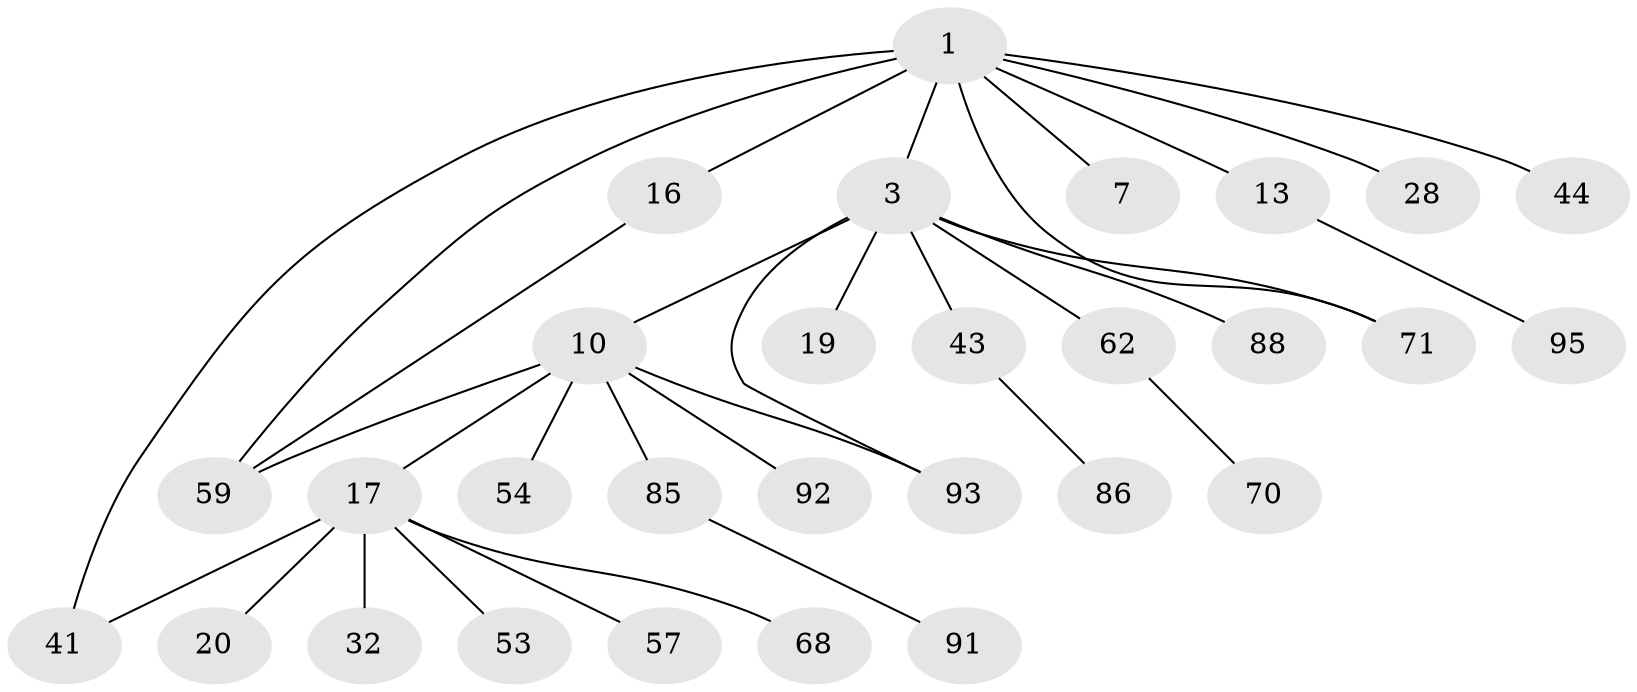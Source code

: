 // original degree distribution, {3: 0.12371134020618557, 7: 0.020618556701030927, 6: 0.020618556701030927, 4: 0.09278350515463918, 1: 0.4020618556701031, 5: 0.030927835051546393, 2: 0.30927835051546393}
// Generated by graph-tools (version 1.1) at 2025/16/03/04/25 18:16:51]
// undirected, 29 vertices, 33 edges
graph export_dot {
graph [start="1"]
  node [color=gray90,style=filled];
  1 [super="+2+23+15"];
  3 [super="+5+22+6+12+18"];
  7 [super="+45+8+51"];
  10 [super="+78+26+11"];
  13 [super="+38+49+61"];
  16 [super="+29"];
  17 [super="+35+52+48"];
  19;
  20 [super="+27"];
  28 [super="+34"];
  32 [super="+94"];
  41 [super="+67"];
  43 [super="+72"];
  44;
  53 [super="+56"];
  54;
  57;
  59 [super="+64+69"];
  62 [super="+65"];
  68;
  70;
  71;
  85;
  86;
  88;
  91;
  92;
  93;
  95;
  1 -- 3 [weight=2];
  1 -- 7;
  1 -- 71;
  1 -- 41;
  1 -- 44;
  1 -- 13;
  1 -- 16;
  1 -- 28;
  1 -- 59;
  3 -- 19;
  3 -- 10 [weight=2];
  3 -- 62 [weight=2];
  3 -- 71;
  3 -- 88;
  3 -- 43;
  3 -- 93;
  10 -- 92;
  10 -- 17;
  10 -- 85;
  10 -- 54;
  10 -- 59;
  10 -- 93;
  13 -- 95;
  16 -- 59;
  17 -- 20 [weight=2];
  17 -- 32;
  17 -- 53;
  17 -- 68;
  17 -- 57;
  17 -- 41;
  43 -- 86;
  62 -- 70;
  85 -- 91;
}
